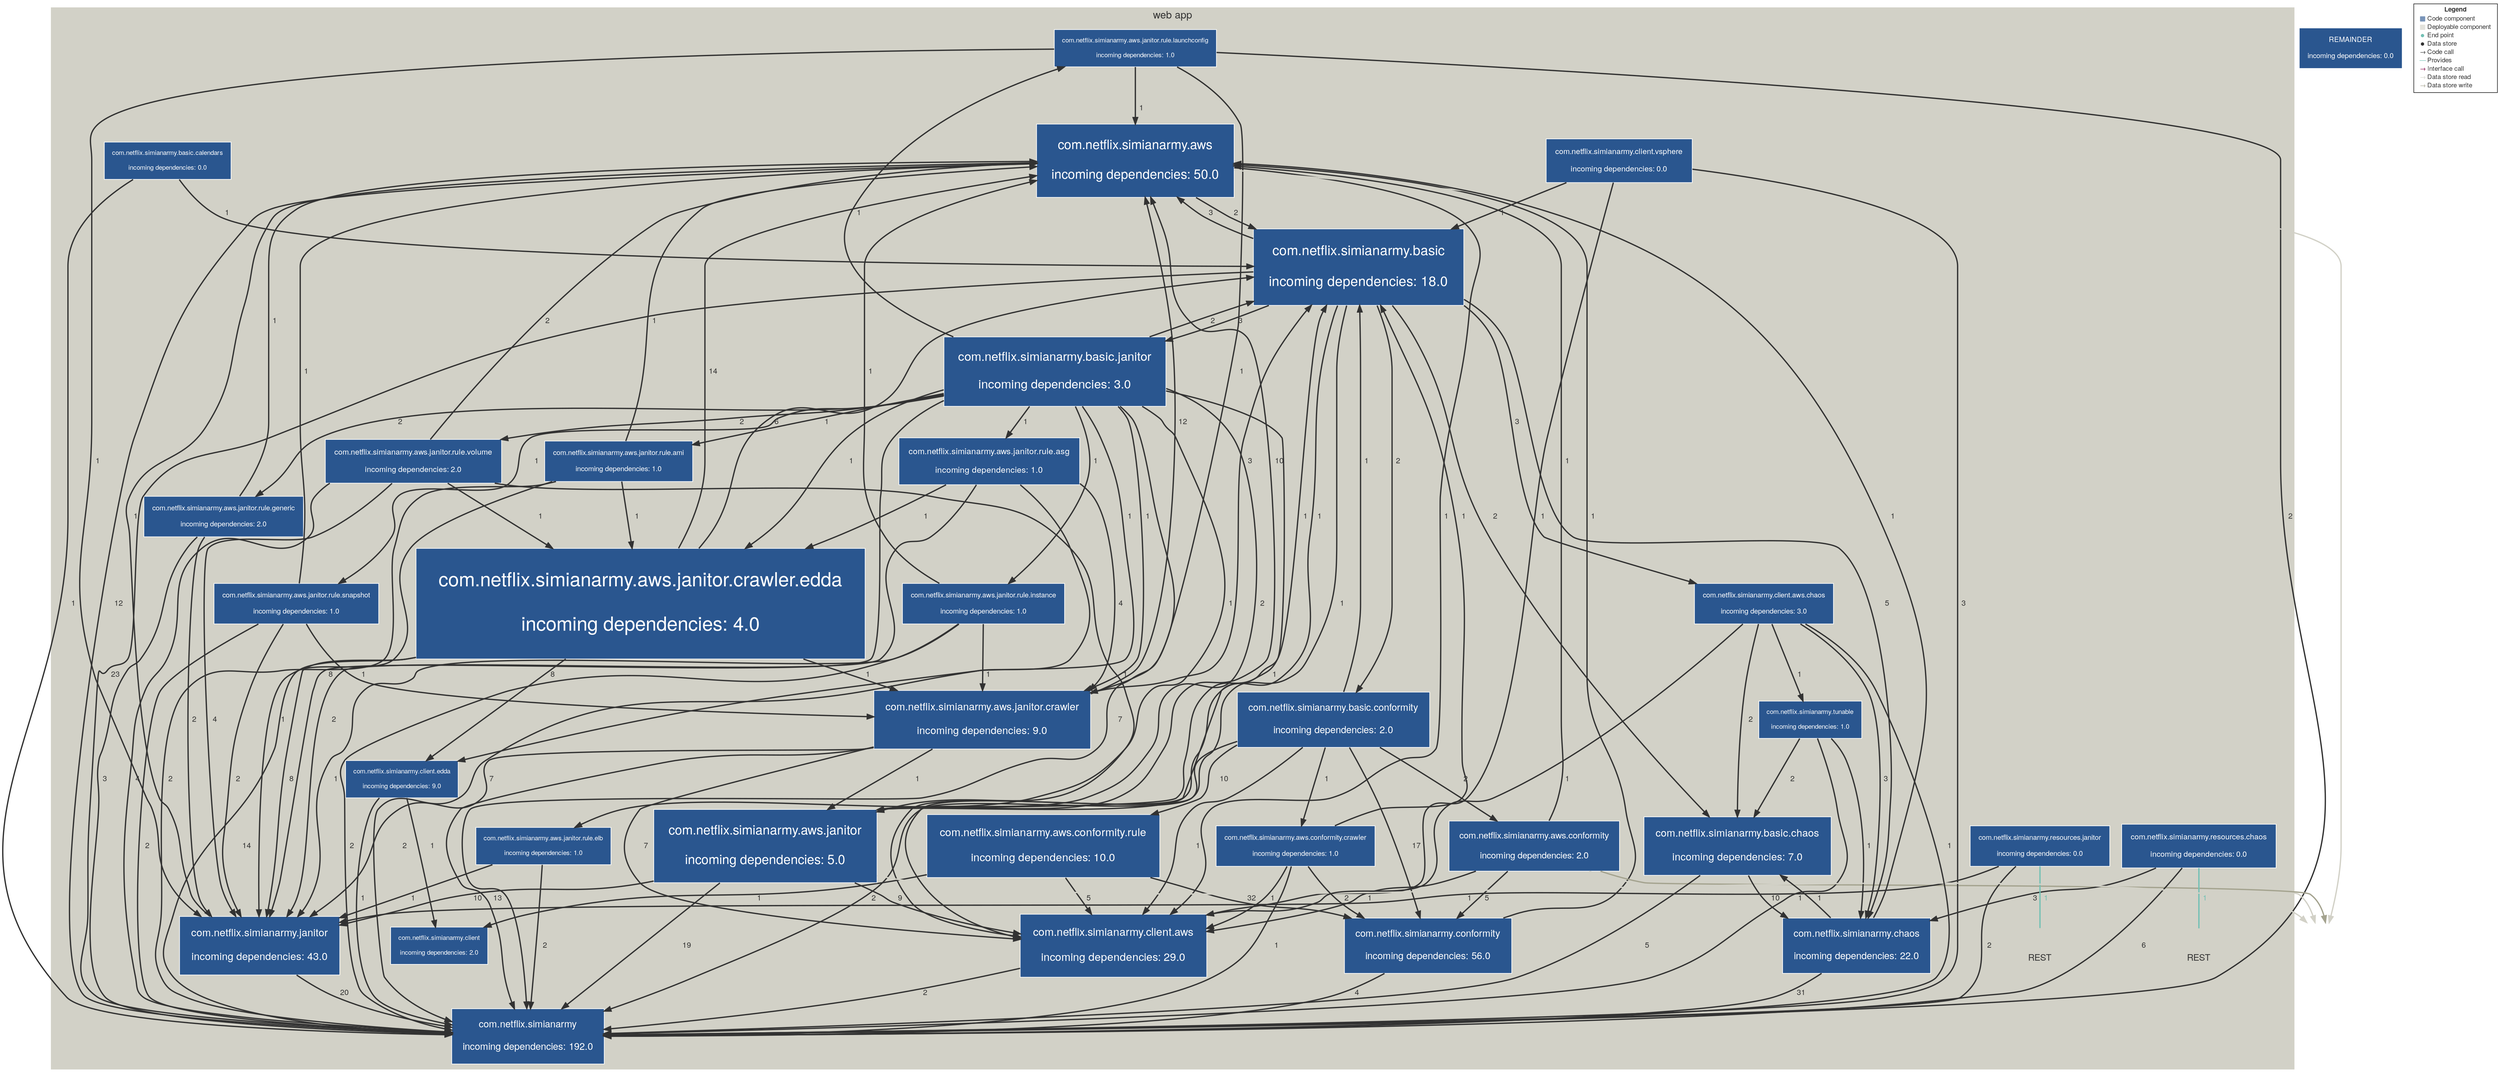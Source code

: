 digraph "Graph" {
compound=true
rankdir=TD
subgraph "cluster-:rootProject" {
style="filled"
color="#D2D1C7"
fontname="Helvetica Neue"
fontsize="16"
fontcolor="#323232"
label="web app"
"com.netflix.simianarmy.aws.janitor.rule.launchconfig@:rootProject" [ shape="box" style="filled" fillcolor="#2A568F" penwidth="1" color="#FFFFFF" fontname="Helvetica Neue" fontcolor="#FFFFFF" fontsize="10" margin="0.16" label="com.netflix.simianarmy.aws.janitor.rule.launchconfig

incoming dependencies: 1.0" ]
"com.netflix.simianarmy.aws.janitor.rule.instance@:rootProject" [ shape="box" style="filled" fillcolor="#2A568F" penwidth="1" color="#FFFFFF" fontname="Helvetica Neue" fontcolor="#FFFFFF" fontsize="11" margin="0.176" label="com.netflix.simianarmy.aws.janitor.rule.instance

incoming dependencies: 1.0" ]
"com.netflix.simianarmy.conformity@:rootProject" [ shape="box" style="filled" fillcolor="#2A568F" penwidth="1" color="#FFFFFF" fontname="Helvetica Neue" fontcolor="#FFFFFF" fontsize="15" margin="0.24" label="com.netflix.simianarmy.conformity

incoming dependencies: 56.0" ]
"com.netflix.simianarmy.aws@:rootProject" [ shape="box" style="filled" fillcolor="#2A568F" penwidth="1" color="#FFFFFF" fontname="Helvetica Neue" fontcolor="#FFFFFF" fontsize="20" margin="0.32" label="com.netflix.simianarmy.aws

incoming dependencies: 50.0" ]
"com.netflix.simianarmy.aws.janitor.rule.generic@:rootProject" [ shape="box" style="filled" fillcolor="#2A568F" penwidth="1" color="#FFFFFF" fontname="Helvetica Neue" fontcolor="#FFFFFF" fontsize="11" margin="0.176" label="com.netflix.simianarmy.aws.janitor.rule.generic

incoming dependencies: 2.0" ]
"com.netflix.simianarmy.aws.janitor.rule.elb@:rootProject" [ shape="box" style="filled" fillcolor="#2A568F" penwidth="1" color="#FFFFFF" fontname="Helvetica Neue" fontcolor="#FFFFFF" fontsize="10" margin="0.16" label="com.netflix.simianarmy.aws.janitor.rule.elb

incoming dependencies: 1.0" ]
"com.netflix.simianarmy.basic.conformity@:rootProject" [ shape="box" style="filled" fillcolor="#2A568F" penwidth="1" color="#FFFFFF" fontname="Helvetica Neue" fontcolor="#FFFFFF" fontsize="15" margin="0.24" label="com.netflix.simianarmy.basic.conformity

incoming dependencies: 2.0" ]
"com.netflix.simianarmy.aws.conformity.rule@:rootProject" [ shape="box" style="filled" fillcolor="#2A568F" penwidth="1" color="#FFFFFF" fontname="Helvetica Neue" fontcolor="#FFFFFF" fontsize="17" margin="0.272" label="com.netflix.simianarmy.aws.conformity.rule

incoming dependencies: 10.0" ]
"com.netflix.simianarmy.aws.conformity@:rootProject" [ shape="box" style="filled" fillcolor="#2A568F" penwidth="1" color="#FFFFFF" fontname="Helvetica Neue" fontcolor="#FFFFFF" fontsize="14" margin="0.224" label="com.netflix.simianarmy.aws.conformity

incoming dependencies: 2.0" ]
"com.netflix.simianarmy.resources.chaos@:rootProject" [ shape="box" style="filled" fillcolor="#2A568F" penwidth="1" color="#FFFFFF" fontname="Helvetica Neue" fontcolor="#FFFFFF" fontsize="12" margin="0.192" label="com.netflix.simianarmy.resources.chaos

incoming dependencies: 0.0" ]
"INTERFACE-REST@com.netflix.simianarmy.resources.chaos@:rootProject" [ shape="box" penwidth="0" fontname="Helvetica Neue" fontcolor="#323232" fontsize="14" image="icon-endpoint.png" width="0.500" height="0.750" fixedsize="true" labelloc="b" label="REST" ]
"com.netflix.simianarmy.client.aws@:rootProject" [ shape="box" style="filled" fillcolor="#2A568F" penwidth="1" color="#FFFFFF" fontname="Helvetica Neue" fontcolor="#FFFFFF" fontsize="17" margin="0.272" label="com.netflix.simianarmy.client.aws

incoming dependencies: 29.0" ]
"com.netflix.simianarmy.aws.janitor.rule.ami@:rootProject" [ shape="box" style="filled" fillcolor="#2A568F" penwidth="1" color="#FFFFFF" fontname="Helvetica Neue" fontcolor="#FFFFFF" fontsize="11" margin="0.176" label="com.netflix.simianarmy.aws.janitor.rule.ami

incoming dependencies: 1.0" ]
"com.netflix.simianarmy.client@:rootProject" [ shape="box" style="filled" fillcolor="#2A568F" penwidth="1" color="#FFFFFF" fontname="Helvetica Neue" fontcolor="#FFFFFF" fontsize="10" margin="0.16" label="com.netflix.simianarmy.client

incoming dependencies: 2.0" ]
"com.netflix.simianarmy.aws.janitor.crawler@:rootProject" [ shape="box" style="filled" fillcolor="#2A568F" penwidth="1" color="#FFFFFF" fontname="Helvetica Neue" fontcolor="#FFFFFF" fontsize="16" margin="0.256" label="com.netflix.simianarmy.aws.janitor.crawler

incoming dependencies: 9.0" ]
"com.netflix.simianarmy.tunable@:rootProject" [ shape="box" style="filled" fillcolor="#2A568F" penwidth="1" color="#FFFFFF" fontname="Helvetica Neue" fontcolor="#FFFFFF" fontsize="10" margin="0.16" label="com.netflix.simianarmy.tunable

incoming dependencies: 1.0" ]
"com.netflix.simianarmy.basic.janitor@:rootProject" [ shape="box" style="filled" fillcolor="#2A568F" penwidth="1" color="#FFFFFF" fontname="Helvetica Neue" fontcolor="#FFFFFF" fontsize="19" margin="0.304" label="com.netflix.simianarmy.basic.janitor

incoming dependencies: 3.0" ]
"com.netflix.simianarmy.aws.janitor.crawler.edda@:rootProject" [ shape="box" style="filled" fillcolor="#2A568F" penwidth="1" color="#FFFFFF" fontname="Helvetica Neue" fontcolor="#FFFFFF" fontsize="30" margin="0.48" label="com.netflix.simianarmy.aws.janitor.crawler.edda

incoming dependencies: 4.0" ]
"com.netflix.simianarmy.aws.janitor.rule.asg@:rootProject" [ shape="box" style="filled" fillcolor="#2A568F" penwidth="1" color="#FFFFFF" fontname="Helvetica Neue" fontcolor="#FFFFFF" fontsize="13" margin="0.20800000000000002" label="com.netflix.simianarmy.aws.janitor.rule.asg

incoming dependencies: 1.0" ]
"com.netflix.simianarmy.aws.janitor.rule.volume@:rootProject" [ shape="box" style="filled" fillcolor="#2A568F" penwidth="1" color="#FFFFFF" fontname="Helvetica Neue" fontcolor="#FFFFFF" fontsize="12" margin="0.192" label="com.netflix.simianarmy.aws.janitor.rule.volume

incoming dependencies: 2.0" ]
"com.netflix.simianarmy.resources.janitor@:rootProject" [ shape="box" style="filled" fillcolor="#2A568F" penwidth="1" color="#FFFFFF" fontname="Helvetica Neue" fontcolor="#FFFFFF" fontsize="11" margin="0.176" label="com.netflix.simianarmy.resources.janitor

incoming dependencies: 0.0" ]
"INTERFACE-REST@com.netflix.simianarmy.resources.janitor@:rootProject" [ shape="box" penwidth="0" fontname="Helvetica Neue" fontcolor="#323232" fontsize="14" image="icon-endpoint.png" width="0.500" height="0.750" fixedsize="true" labelloc="b" label="REST" ]
"com.netflix.simianarmy.client.vsphere@:rootProject" [ shape="box" style="filled" fillcolor="#2A568F" penwidth="1" color="#FFFFFF" fontname="Helvetica Neue" fontcolor="#FFFFFF" fontsize="12" margin="0.192" label="com.netflix.simianarmy.client.vsphere

incoming dependencies: 0.0" ]
"com.netflix.simianarmy@:rootProject" [ shape="box" style="filled" fillcolor="#2A568F" penwidth="1" color="#FFFFFF" fontname="Helvetica Neue" fontcolor="#FFFFFF" fontsize="15" margin="0.24" label="com.netflix.simianarmy

incoming dependencies: 192.0" ]
"com.netflix.simianarmy.client.edda@:rootProject" [ shape="box" style="filled" fillcolor="#2A568F" penwidth="1" color="#FFFFFF" fontname="Helvetica Neue" fontcolor="#FFFFFF" fontsize="10" margin="0.16" label="com.netflix.simianarmy.client.edda

incoming dependencies: 9.0" ]
"com.netflix.simianarmy.aws.janitor@:rootProject" [ shape="box" style="filled" fillcolor="#2A568F" penwidth="1" color="#FFFFFF" fontname="Helvetica Neue" fontcolor="#FFFFFF" fontsize="20" margin="0.32" label="com.netflix.simianarmy.aws.janitor

incoming dependencies: 5.0" ]
"com.netflix.simianarmy.basic.chaos@:rootProject" [ shape="box" style="filled" fillcolor="#2A568F" penwidth="1" color="#FFFFFF" fontname="Helvetica Neue" fontcolor="#FFFFFF" fontsize="16" margin="0.256" label="com.netflix.simianarmy.basic.chaos

incoming dependencies: 7.0" ]
"com.netflix.simianarmy.janitor@:rootProject" [ shape="box" style="filled" fillcolor="#2A568F" penwidth="1" color="#FFFFFF" fontname="Helvetica Neue" fontcolor="#FFFFFF" fontsize="16" margin="0.256" label="com.netflix.simianarmy.janitor

incoming dependencies: 43.0" ]
"com.netflix.simianarmy.aws.conformity.crawler@:rootProject" [ shape="box" style="filled" fillcolor="#2A568F" penwidth="1" color="#FFFFFF" fontname="Helvetica Neue" fontcolor="#FFFFFF" fontsize="11" margin="0.176" label="com.netflix.simianarmy.aws.conformity.crawler

incoming dependencies: 1.0" ]
"com.netflix.simianarmy.basic.calendars@:rootProject" [ shape="box" style="filled" fillcolor="#2A568F" penwidth="1" color="#FFFFFF" fontname="Helvetica Neue" fontcolor="#FFFFFF" fontsize="10" margin="0.16" label="com.netflix.simianarmy.basic.calendars

incoming dependencies: 0.0" ]
"com.netflix.simianarmy.chaos@:rootProject" [ shape="box" style="filled" fillcolor="#2A568F" penwidth="1" color="#FFFFFF" fontname="Helvetica Neue" fontcolor="#FFFFFF" fontsize="15" margin="0.24" label="com.netflix.simianarmy.chaos

incoming dependencies: 22.0" ]
"com.netflix.simianarmy.client.aws.chaos@:rootProject" [ shape="box" style="filled" fillcolor="#2A568F" penwidth="1" color="#FFFFFF" fontname="Helvetica Neue" fontcolor="#FFFFFF" fontsize="11" margin="0.176" label="com.netflix.simianarmy.client.aws.chaos

incoming dependencies: 3.0" ]
"com.netflix.simianarmy.basic@:rootProject" [ shape="box" style="filled" fillcolor="#2A568F" penwidth="1" color="#FFFFFF" fontname="Helvetica Neue" fontcolor="#FFFFFF" fontsize="21" margin="0.336" label="com.netflix.simianarmy.basic

incoming dependencies: 18.0" ]
"com.netflix.simianarmy.aws.janitor.rule.snapshot@:rootProject" [ shape="box" style="filled" fillcolor="#2A568F" penwidth="1" color="#FFFFFF" fontname="Helvetica Neue" fontcolor="#FFFFFF" fontsize="11" margin="0.176" label="com.netflix.simianarmy.aws.janitor.rule.snapshot

incoming dependencies: 1.0" ]
}
"REMAINDER@NOT_DEPLOYED" [ shape="box" style="filled" fillcolor="#2A568F" penwidth="1" color="#FFFFFF" fontname="Helvetica Neue" fontcolor="#FFFFFF" fontsize="11" margin="0.176" label="REMAINDER

incoming dependencies: 0.0" ]
"3a5ad307-3f18-40ae-a65e-367b41779754@NOT_DEPLOYED" [ shape="box" penwidth="0" fontname="Helvetica Neue" fontcolor="#323232" fontsize="16" image="icon-datastore.png" width="1.000" height="1.000" fixedsize="true" label="" ]
"com.netflix.simianarmy.aws.janitor.rule.launchconfig@:rootProject" -> "com.netflix.simianarmy.aws@:rootProject" [ penwidth="2" color="#323232" fontcolor="#323232" fontname="Helvetica Neue" fontsize="12" label="  1" ]
"com.netflix.simianarmy.aws.janitor.rule.launchconfig@:rootProject" -> "com.netflix.simianarmy.aws.janitor.crawler@:rootProject" [ penwidth="2" color="#323232" fontcolor="#323232" fontname="Helvetica Neue" fontsize="12" label="  1" ]
"com.netflix.simianarmy.aws.janitor.rule.launchconfig@:rootProject" -> "com.netflix.simianarmy@:rootProject" [ penwidth="2" color="#323232" fontcolor="#323232" fontname="Helvetica Neue" fontsize="12" label="  2" ]
"com.netflix.simianarmy.aws.janitor.rule.launchconfig@:rootProject" -> "com.netflix.simianarmy.janitor@:rootProject" [ penwidth="2" color="#323232" fontcolor="#323232" fontname="Helvetica Neue" fontsize="12" label="  1" ]
"com.netflix.simianarmy.aws.janitor.rule.instance@:rootProject" -> "com.netflix.simianarmy.aws@:rootProject" [ penwidth="2" color="#323232" fontcolor="#323232" fontname="Helvetica Neue" fontsize="12" label="  1" ]
"com.netflix.simianarmy.aws.janitor.rule.instance@:rootProject" -> "com.netflix.simianarmy.aws.janitor.crawler@:rootProject" [ penwidth="2" color="#323232" fontcolor="#323232" fontname="Helvetica Neue" fontsize="12" label="  1" ]
"com.netflix.simianarmy.aws.janitor.rule.instance@:rootProject" -> "com.netflix.simianarmy@:rootProject" [ penwidth="2" color="#323232" fontcolor="#323232" fontname="Helvetica Neue" fontsize="12" label="  2" ]
"com.netflix.simianarmy.aws.janitor.rule.instance@:rootProject" -> "com.netflix.simianarmy.janitor@:rootProject" [ penwidth="2" color="#323232" fontcolor="#323232" fontname="Helvetica Neue" fontsize="12" label="  1" ]
"com.netflix.simianarmy.conformity@:rootProject" -> "com.netflix.simianarmy.aws@:rootProject" [ penwidth="2" color="#323232" fontcolor="#323232" fontname="Helvetica Neue" fontsize="12" label="  1" ]
"com.netflix.simianarmy.conformity@:rootProject" -> "com.netflix.simianarmy@:rootProject" [ penwidth="2" color="#323232" fontcolor="#323232" fontname="Helvetica Neue" fontsize="12" label="  4" ]
"com.netflix.simianarmy.aws@:rootProject" -> "com.netflix.simianarmy.client.aws@:rootProject" [ penwidth="2" color="#323232" fontcolor="#323232" fontname="Helvetica Neue" fontsize="12" label="  1" ]
"com.netflix.simianarmy.aws@:rootProject" -> "com.netflix.simianarmy@:rootProject" [ penwidth="2" color="#323232" fontcolor="#323232" fontname="Helvetica Neue" fontsize="12" label="  12" ]
"com.netflix.simianarmy.aws@:rootProject" -> "com.netflix.simianarmy.basic@:rootProject" [ penwidth="2" color="#323232" fontcolor="#323232" fontname="Helvetica Neue" fontsize="12" label="  2" ]
"com.netflix.simianarmy.aws@:rootProject" -> "3a5ad307-3f18-40ae-a65e-367b41779754@NOT_DEPLOYED" [ penwidth="2" color="#D2D1C7" fontcolor="#D2D1C7" fontname="Helvetica Neue" fontsize="12" label="" ]
"com.netflix.simianarmy.aws.janitor.rule.generic@:rootProject" -> "com.netflix.simianarmy.aws@:rootProject" [ penwidth="2" color="#323232" fontcolor="#323232" fontname="Helvetica Neue" fontsize="12" label="  1" ]
"com.netflix.simianarmy.aws.janitor.rule.generic@:rootProject" -> "com.netflix.simianarmy@:rootProject" [ penwidth="2" color="#323232" fontcolor="#323232" fontname="Helvetica Neue" fontsize="12" label="  3" ]
"com.netflix.simianarmy.aws.janitor.rule.generic@:rootProject" -> "com.netflix.simianarmy.janitor@:rootProject" [ penwidth="2" color="#323232" fontcolor="#323232" fontname="Helvetica Neue" fontsize="12" label="  2" ]
"com.netflix.simianarmy.aws.janitor.rule.elb@:rootProject" -> "com.netflix.simianarmy@:rootProject" [ penwidth="2" color="#323232" fontcolor="#323232" fontname="Helvetica Neue" fontsize="12" label="  2" ]
"com.netflix.simianarmy.aws.janitor.rule.elb@:rootProject" -> "com.netflix.simianarmy.janitor@:rootProject" [ penwidth="2" color="#323232" fontcolor="#323232" fontname="Helvetica Neue" fontsize="12" label="  1" ]
"com.netflix.simianarmy.basic.conformity@:rootProject" -> "com.netflix.simianarmy.conformity@:rootProject" [ penwidth="2" color="#323232" fontcolor="#323232" fontname="Helvetica Neue" fontsize="12" label="  17" ]
"com.netflix.simianarmy.basic.conformity@:rootProject" -> "com.netflix.simianarmy.aws.conformity.rule@:rootProject" [ penwidth="2" color="#323232" fontcolor="#323232" fontname="Helvetica Neue" fontsize="12" label="  10" ]
"com.netflix.simianarmy.basic.conformity@:rootProject" -> "com.netflix.simianarmy.aws.conformity@:rootProject" [ penwidth="2" color="#323232" fontcolor="#323232" fontname="Helvetica Neue" fontsize="12" label="  2" ]
"com.netflix.simianarmy.basic.conformity@:rootProject" -> "com.netflix.simianarmy.client.aws@:rootProject" [ penwidth="2" color="#323232" fontcolor="#323232" fontname="Helvetica Neue" fontsize="12" label="  1" ]
"com.netflix.simianarmy.basic.conformity@:rootProject" -> "com.netflix.simianarmy@:rootProject" [ penwidth="2" color="#323232" fontcolor="#323232" fontname="Helvetica Neue" fontsize="12" label="  2" ]
"com.netflix.simianarmy.basic.conformity@:rootProject" -> "com.netflix.simianarmy.aws.conformity.crawler@:rootProject" [ penwidth="2" color="#323232" fontcolor="#323232" fontname="Helvetica Neue" fontsize="12" label="  1" ]
"com.netflix.simianarmy.basic.conformity@:rootProject" -> "com.netflix.simianarmy.basic@:rootProject" [ penwidth="2" color="#323232" fontcolor="#323232" fontname="Helvetica Neue" fontsize="12" label="  1" ]
"com.netflix.simianarmy.aws.conformity.rule@:rootProject" -> "com.netflix.simianarmy.conformity@:rootProject" [ penwidth="2" color="#323232" fontcolor="#323232" fontname="Helvetica Neue" fontsize="12" label="  32" ]
"com.netflix.simianarmy.aws.conformity.rule@:rootProject" -> "com.netflix.simianarmy.client.aws@:rootProject" [ penwidth="2" color="#323232" fontcolor="#323232" fontname="Helvetica Neue" fontsize="12" label="  5" ]
"com.netflix.simianarmy.aws.conformity.rule@:rootProject" -> "com.netflix.simianarmy.client@:rootProject" [ penwidth="2" color="#323232" fontcolor="#323232" fontname="Helvetica Neue" fontsize="12" label="  1" ]
"com.netflix.simianarmy.aws.conformity@:rootProject" -> "com.netflix.simianarmy.conformity@:rootProject" [ penwidth="2" color="#323232" fontcolor="#323232" fontname="Helvetica Neue" fontsize="12" label="  5" ]
"com.netflix.simianarmy.aws.conformity@:rootProject" -> "com.netflix.simianarmy.aws@:rootProject" [ penwidth="2" color="#323232" fontcolor="#323232" fontname="Helvetica Neue" fontsize="12" label="  1" ]
"com.netflix.simianarmy.aws.conformity@:rootProject" -> "com.netflix.simianarmy.client.aws@:rootProject" [ penwidth="2" color="#323232" fontcolor="#323232" fontname="Helvetica Neue" fontsize="12" label="  1" ]
"com.netflix.simianarmy.aws.conformity@:rootProject" -> "3a5ad307-3f18-40ae-a65e-367b41779754@NOT_DEPLOYED" [ penwidth="2" color="#D2D1C7" fontcolor="#D2D1C7" fontname="Helvetica Neue" fontsize="12" label="" ]
"com.netflix.simianarmy.aws.conformity@:rootProject" -> "3a5ad307-3f18-40ae-a65e-367b41779754@NOT_DEPLOYED" [ penwidth="2" color="#A4A38F" fontcolor="#A4A38F" fontname="Helvetica Neue" fontsize="12" label="" ]
"com.netflix.simianarmy.resources.chaos@:rootProject" -> "com.netflix.simianarmy@:rootProject" [ penwidth="2" color="#323232" fontcolor="#323232" fontname="Helvetica Neue" fontsize="12" label="  6" ]
"com.netflix.simianarmy.resources.chaos@:rootProject" -> "com.netflix.simianarmy.chaos@:rootProject" [ penwidth="2" color="#323232" fontcolor="#323232" fontname="Helvetica Neue" fontsize="12" label="  3" ]
"com.netflix.simianarmy.resources.chaos@:rootProject" -> "INTERFACE-REST@com.netflix.simianarmy.resources.chaos@:rootProject" [ penwidth="2" color="#72C0B4" fontcolor="#72C0B4" fontname="Helvetica Neue" fontsize="12" arrowhead="none" label="  1" ]
"com.netflix.simianarmy.client.aws@:rootProject" -> "com.netflix.simianarmy@:rootProject" [ penwidth="2" color="#323232" fontcolor="#323232" fontname="Helvetica Neue" fontsize="12" label="  2" ]
"com.netflix.simianarmy.aws.janitor.rule.ami@:rootProject" -> "com.netflix.simianarmy.aws@:rootProject" [ penwidth="2" color="#323232" fontcolor="#323232" fontname="Helvetica Neue" fontsize="12" label="  1" ]
"com.netflix.simianarmy.aws.janitor.rule.ami@:rootProject" -> "com.netflix.simianarmy.aws.janitor.crawler.edda@:rootProject" [ penwidth="2" color="#323232" fontcolor="#323232" fontname="Helvetica Neue" fontsize="12" label="  1" ]
"com.netflix.simianarmy.aws.janitor.rule.ami@:rootProject" -> "com.netflix.simianarmy@:rootProject" [ penwidth="2" color="#323232" fontcolor="#323232" fontname="Helvetica Neue" fontsize="12" label="  2" ]
"com.netflix.simianarmy.aws.janitor.rule.ami@:rootProject" -> "com.netflix.simianarmy.janitor@:rootProject" [ penwidth="2" color="#323232" fontcolor="#323232" fontname="Helvetica Neue" fontsize="12" label="  1" ]
"com.netflix.simianarmy.aws.janitor.crawler@:rootProject" -> "com.netflix.simianarmy.aws@:rootProject" [ penwidth="2" color="#323232" fontcolor="#323232" fontname="Helvetica Neue" fontsize="12" label="  12" ]
"com.netflix.simianarmy.aws.janitor.crawler@:rootProject" -> "com.netflix.simianarmy.client.aws@:rootProject" [ penwidth="2" color="#323232" fontcolor="#323232" fontname="Helvetica Neue" fontsize="12" label="  7" ]
"com.netflix.simianarmy.aws.janitor.crawler@:rootProject" -> "com.netflix.simianarmy@:rootProject" [ penwidth="2" color="#323232" fontcolor="#323232" fontname="Helvetica Neue" fontsize="12" label="  13" ]
"com.netflix.simianarmy.aws.janitor.crawler@:rootProject" -> "com.netflix.simianarmy.aws.janitor@:rootProject" [ penwidth="2" color="#323232" fontcolor="#323232" fontname="Helvetica Neue" fontsize="12" label="  1" ]
"com.netflix.simianarmy.aws.janitor.crawler@:rootProject" -> "com.netflix.simianarmy.janitor@:rootProject" [ penwidth="2" color="#323232" fontcolor="#323232" fontname="Helvetica Neue" fontsize="12" label="  2" ]
"com.netflix.simianarmy.aws.janitor.crawler@:rootProject" -> "com.netflix.simianarmy.basic@:rootProject" [ penwidth="2" color="#323232" fontcolor="#323232" fontname="Helvetica Neue" fontsize="12" label="  3" ]
"com.netflix.simianarmy.tunable@:rootProject" -> "com.netflix.simianarmy@:rootProject" [ penwidth="2" color="#323232" fontcolor="#323232" fontname="Helvetica Neue" fontsize="12" label="  1" ]
"com.netflix.simianarmy.tunable@:rootProject" -> "com.netflix.simianarmy.basic.chaos@:rootProject" [ penwidth="2" color="#323232" fontcolor="#323232" fontname="Helvetica Neue" fontsize="12" label="  2" ]
"com.netflix.simianarmy.tunable@:rootProject" -> "com.netflix.simianarmy.chaos@:rootProject" [ penwidth="2" color="#323232" fontcolor="#323232" fontname="Helvetica Neue" fontsize="12" label="  1" ]
"com.netflix.simianarmy.basic.janitor@:rootProject" -> "com.netflix.simianarmy.aws.janitor.rule.launchconfig@:rootProject" [ penwidth="2" color="#323232" fontcolor="#323232" fontname="Helvetica Neue" fontsize="12" label="  1" ]
"com.netflix.simianarmy.basic.janitor@:rootProject" -> "com.netflix.simianarmy.aws.janitor.rule.instance@:rootProject" [ penwidth="2" color="#323232" fontcolor="#323232" fontname="Helvetica Neue" fontsize="12" label="  1" ]
"com.netflix.simianarmy.basic.janitor@:rootProject" -> "com.netflix.simianarmy.aws.janitor.rule.generic@:rootProject" [ penwidth="2" color="#323232" fontcolor="#323232" fontname="Helvetica Neue" fontsize="12" label="  2" ]
"com.netflix.simianarmy.basic.janitor@:rootProject" -> "com.netflix.simianarmy.aws.janitor.rule.elb@:rootProject" [ penwidth="2" color="#323232" fontcolor="#323232" fontname="Helvetica Neue" fontsize="12" label="  1" ]
"com.netflix.simianarmy.basic.janitor@:rootProject" -> "com.netflix.simianarmy.client.aws@:rootProject" [ penwidth="2" color="#323232" fontcolor="#323232" fontname="Helvetica Neue" fontsize="12" label="  1" ]
"com.netflix.simianarmy.basic.janitor@:rootProject" -> "com.netflix.simianarmy.aws.janitor.rule.ami@:rootProject" [ penwidth="2" color="#323232" fontcolor="#323232" fontname="Helvetica Neue" fontsize="12" label="  1" ]
"com.netflix.simianarmy.basic.janitor@:rootProject" -> "com.netflix.simianarmy.aws.janitor.crawler@:rootProject" [ penwidth="2" color="#323232" fontcolor="#323232" fontname="Helvetica Neue" fontsize="12" label="  1" ]
"com.netflix.simianarmy.basic.janitor@:rootProject" -> "com.netflix.simianarmy.aws.janitor.crawler.edda@:rootProject" [ penwidth="2" color="#323232" fontcolor="#323232" fontname="Helvetica Neue" fontsize="12" label="  1" ]
"com.netflix.simianarmy.basic.janitor@:rootProject" -> "com.netflix.simianarmy.aws.janitor.rule.asg@:rootProject" [ penwidth="2" color="#323232" fontcolor="#323232" fontname="Helvetica Neue" fontsize="12" label="  1" ]
"com.netflix.simianarmy.basic.janitor@:rootProject" -> "com.netflix.simianarmy.aws.janitor.rule.volume@:rootProject" [ penwidth="2" color="#323232" fontcolor="#323232" fontname="Helvetica Neue" fontsize="12" label="  2" ]
"com.netflix.simianarmy.basic.janitor@:rootProject" -> "com.netflix.simianarmy@:rootProject" [ penwidth="2" color="#323232" fontcolor="#323232" fontname="Helvetica Neue" fontsize="12" label="  7" ]
"com.netflix.simianarmy.basic.janitor@:rootProject" -> "com.netflix.simianarmy.client.edda@:rootProject" [ penwidth="2" color="#323232" fontcolor="#323232" fontname="Helvetica Neue" fontsize="12" label="  1" ]
"com.netflix.simianarmy.basic.janitor@:rootProject" -> "com.netflix.simianarmy.aws.janitor@:rootProject" [ penwidth="2" color="#323232" fontcolor="#323232" fontname="Helvetica Neue" fontsize="12" label="  2" ]
"com.netflix.simianarmy.basic.janitor@:rootProject" -> "com.netflix.simianarmy.janitor@:rootProject" [ penwidth="2" color="#323232" fontcolor="#323232" fontname="Helvetica Neue" fontsize="12" label="  8" ]
"com.netflix.simianarmy.basic.janitor@:rootProject" -> "com.netflix.simianarmy.basic@:rootProject" [ penwidth="2" color="#323232" fontcolor="#323232" fontname="Helvetica Neue" fontsize="12" label="  2" ]
"com.netflix.simianarmy.basic.janitor@:rootProject" -> "com.netflix.simianarmy.aws.janitor.rule.snapshot@:rootProject" [ penwidth="2" color="#323232" fontcolor="#323232" fontname="Helvetica Neue" fontsize="12" label="  1" ]
"com.netflix.simianarmy.aws.janitor.crawler.edda@:rootProject" -> "com.netflix.simianarmy.aws@:rootProject" [ penwidth="2" color="#323232" fontcolor="#323232" fontname="Helvetica Neue" fontsize="12" label="  14" ]
"com.netflix.simianarmy.aws.janitor.crawler.edda@:rootProject" -> "com.netflix.simianarmy.aws.janitor.crawler@:rootProject" [ penwidth="2" color="#323232" fontcolor="#323232" fontname="Helvetica Neue" fontsize="12" label="  1" ]
"com.netflix.simianarmy.aws.janitor.crawler.edda@:rootProject" -> "com.netflix.simianarmy@:rootProject" [ penwidth="2" color="#323232" fontcolor="#323232" fontname="Helvetica Neue" fontsize="12" label="  14" ]
"com.netflix.simianarmy.aws.janitor.crawler.edda@:rootProject" -> "com.netflix.simianarmy.client.edda@:rootProject" [ penwidth="2" color="#323232" fontcolor="#323232" fontname="Helvetica Neue" fontsize="12" label="  8" ]
"com.netflix.simianarmy.aws.janitor.crawler.edda@:rootProject" -> "com.netflix.simianarmy.janitor@:rootProject" [ penwidth="2" color="#323232" fontcolor="#323232" fontname="Helvetica Neue" fontsize="12" label="  8" ]
"com.netflix.simianarmy.aws.janitor.crawler.edda@:rootProject" -> "com.netflix.simianarmy.basic@:rootProject" [ penwidth="2" color="#323232" fontcolor="#323232" fontname="Helvetica Neue" fontsize="12" label="  6" ]
"com.netflix.simianarmy.aws.janitor.rule.asg@:rootProject" -> "com.netflix.simianarmy.aws.janitor.crawler@:rootProject" [ penwidth="2" color="#323232" fontcolor="#323232" fontname="Helvetica Neue" fontsize="12" label="  4" ]
"com.netflix.simianarmy.aws.janitor.rule.asg@:rootProject" -> "com.netflix.simianarmy.aws.janitor.crawler.edda@:rootProject" [ penwidth="2" color="#323232" fontcolor="#323232" fontname="Helvetica Neue" fontsize="12" label="  1" ]
"com.netflix.simianarmy.aws.janitor.rule.asg@:rootProject" -> "com.netflix.simianarmy@:rootProject" [ penwidth="2" color="#323232" fontcolor="#323232" fontname="Helvetica Neue" fontsize="12" label="  7" ]
"com.netflix.simianarmy.aws.janitor.rule.asg@:rootProject" -> "com.netflix.simianarmy.janitor@:rootProject" [ penwidth="2" color="#323232" fontcolor="#323232" fontname="Helvetica Neue" fontsize="12" label="  2" ]
"com.netflix.simianarmy.aws.janitor.rule.volume@:rootProject" -> "com.netflix.simianarmy.aws@:rootProject" [ penwidth="2" color="#323232" fontcolor="#323232" fontname="Helvetica Neue" fontsize="12" label="  2" ]
"com.netflix.simianarmy.aws.janitor.rule.volume@:rootProject" -> "com.netflix.simianarmy.aws.janitor.crawler.edda@:rootProject" [ penwidth="2" color="#323232" fontcolor="#323232" fontname="Helvetica Neue" fontsize="12" label="  1" ]
"com.netflix.simianarmy.aws.janitor.rule.volume@:rootProject" -> "com.netflix.simianarmy@:rootProject" [ penwidth="2" color="#323232" fontcolor="#323232" fontname="Helvetica Neue" fontsize="12" label="  4" ]
"com.netflix.simianarmy.aws.janitor.rule.volume@:rootProject" -> "com.netflix.simianarmy.aws.janitor@:rootProject" [ penwidth="2" color="#323232" fontcolor="#323232" fontname="Helvetica Neue" fontsize="12" label="  1" ]
"com.netflix.simianarmy.aws.janitor.rule.volume@:rootProject" -> "com.netflix.simianarmy.janitor@:rootProject" [ penwidth="2" color="#323232" fontcolor="#323232" fontname="Helvetica Neue" fontsize="12" label="  4" ]
"com.netflix.simianarmy.resources.janitor@:rootProject" -> "com.netflix.simianarmy@:rootProject" [ penwidth="2" color="#323232" fontcolor="#323232" fontname="Helvetica Neue" fontsize="12" label="  2" ]
"com.netflix.simianarmy.resources.janitor@:rootProject" -> "com.netflix.simianarmy.janitor@:rootProject" [ penwidth="2" color="#323232" fontcolor="#323232" fontname="Helvetica Neue" fontsize="12" label="  1" ]
"com.netflix.simianarmy.resources.janitor@:rootProject" -> "INTERFACE-REST@com.netflix.simianarmy.resources.janitor@:rootProject" [ penwidth="2" color="#72C0B4" fontcolor="#72C0B4" fontname="Helvetica Neue" fontsize="12" arrowhead="none" label="  1" ]
"com.netflix.simianarmy.client.vsphere@:rootProject" -> "com.netflix.simianarmy.client.aws@:rootProject" [ penwidth="2" color="#323232" fontcolor="#323232" fontname="Helvetica Neue" fontsize="12" label="  1" ]
"com.netflix.simianarmy.client.vsphere@:rootProject" -> "com.netflix.simianarmy@:rootProject" [ penwidth="2" color="#323232" fontcolor="#323232" fontname="Helvetica Neue" fontsize="12" label="  3" ]
"com.netflix.simianarmy.client.vsphere@:rootProject" -> "com.netflix.simianarmy.basic@:rootProject" [ penwidth="2" color="#323232" fontcolor="#323232" fontname="Helvetica Neue" fontsize="12" label="  1" ]
"com.netflix.simianarmy.client.edda@:rootProject" -> "com.netflix.simianarmy.client@:rootProject" [ penwidth="2" color="#323232" fontcolor="#323232" fontname="Helvetica Neue" fontsize="12" label="  1" ]
"com.netflix.simianarmy.client.edda@:rootProject" -> "com.netflix.simianarmy@:rootProject" [ penwidth="2" color="#323232" fontcolor="#323232" fontname="Helvetica Neue" fontsize="12" label="  1" ]
"com.netflix.simianarmy.aws.janitor@:rootProject" -> "com.netflix.simianarmy.aws@:rootProject" [ penwidth="2" color="#323232" fontcolor="#323232" fontname="Helvetica Neue" fontsize="12" label="  10" ]
"com.netflix.simianarmy.aws.janitor@:rootProject" -> "com.netflix.simianarmy.client.aws@:rootProject" [ penwidth="2" color="#323232" fontcolor="#323232" fontname="Helvetica Neue" fontsize="12" label="  9" ]
"com.netflix.simianarmy.aws.janitor@:rootProject" -> "com.netflix.simianarmy@:rootProject" [ penwidth="2" color="#323232" fontcolor="#323232" fontname="Helvetica Neue" fontsize="12" label="  19" ]
"com.netflix.simianarmy.aws.janitor@:rootProject" -> "com.netflix.simianarmy.janitor@:rootProject" [ penwidth="2" color="#323232" fontcolor="#323232" fontname="Helvetica Neue" fontsize="12" label="  10" ]
"com.netflix.simianarmy.aws.janitor@:rootProject" -> "com.netflix.simianarmy.basic@:rootProject" [ penwidth="2" color="#323232" fontcolor="#323232" fontname="Helvetica Neue" fontsize="12" label="  1" ]
"com.netflix.simianarmy.aws.janitor@:rootProject" -> "3a5ad307-3f18-40ae-a65e-367b41779754@NOT_DEPLOYED" [ penwidth="2" color="#D2D1C7" fontcolor="#D2D1C7" fontname="Helvetica Neue" fontsize="12" label="" ]
"com.netflix.simianarmy.basic.chaos@:rootProject" -> "com.netflix.simianarmy@:rootProject" [ penwidth="2" color="#323232" fontcolor="#323232" fontname="Helvetica Neue" fontsize="12" label="  5" ]
"com.netflix.simianarmy.basic.chaos@:rootProject" -> "com.netflix.simianarmy.chaos@:rootProject" [ penwidth="2" color="#323232" fontcolor="#323232" fontname="Helvetica Neue" fontsize="12" label="  10" ]
"com.netflix.simianarmy.janitor@:rootProject" -> "com.netflix.simianarmy.aws@:rootProject" [ penwidth="2" color="#323232" fontcolor="#323232" fontname="Helvetica Neue" fontsize="12" label="  1" ]
"com.netflix.simianarmy.janitor@:rootProject" -> "com.netflix.simianarmy@:rootProject" [ penwidth="2" color="#323232" fontcolor="#323232" fontname="Helvetica Neue" fontsize="12" label="  20" ]
"com.netflix.simianarmy.aws.conformity.crawler@:rootProject" -> "com.netflix.simianarmy.conformity@:rootProject" [ penwidth="2" color="#323232" fontcolor="#323232" fontname="Helvetica Neue" fontsize="12" label="  2" ]
"com.netflix.simianarmy.aws.conformity.crawler@:rootProject" -> "com.netflix.simianarmy.client.aws@:rootProject" [ penwidth="2" color="#323232" fontcolor="#323232" fontname="Helvetica Neue" fontsize="12" label="  1" ]
"com.netflix.simianarmy.aws.conformity.crawler@:rootProject" -> "com.netflix.simianarmy@:rootProject" [ penwidth="2" color="#323232" fontcolor="#323232" fontname="Helvetica Neue" fontsize="12" label="  1" ]
"com.netflix.simianarmy.aws.conformity.crawler@:rootProject" -> "com.netflix.simianarmy.basic@:rootProject" [ penwidth="2" color="#323232" fontcolor="#323232" fontname="Helvetica Neue" fontsize="12" label="  1" ]
"com.netflix.simianarmy.basic.calendars@:rootProject" -> "com.netflix.simianarmy@:rootProject" [ penwidth="2" color="#323232" fontcolor="#323232" fontname="Helvetica Neue" fontsize="12" label="  1" ]
"com.netflix.simianarmy.basic.calendars@:rootProject" -> "com.netflix.simianarmy.basic@:rootProject" [ penwidth="2" color="#323232" fontcolor="#323232" fontname="Helvetica Neue" fontsize="12" label="  1" ]
"com.netflix.simianarmy.chaos@:rootProject" -> "com.netflix.simianarmy.aws@:rootProject" [ penwidth="2" color="#323232" fontcolor="#323232" fontname="Helvetica Neue" fontsize="12" label="  1" ]
"com.netflix.simianarmy.chaos@:rootProject" -> "com.netflix.simianarmy@:rootProject" [ penwidth="2" color="#323232" fontcolor="#323232" fontname="Helvetica Neue" fontsize="12" label="  31" ]
"com.netflix.simianarmy.chaos@:rootProject" -> "com.netflix.simianarmy.basic.chaos@:rootProject" [ penwidth="2" color="#323232" fontcolor="#323232" fontname="Helvetica Neue" fontsize="12" label="  1" ]
"com.netflix.simianarmy.client.aws.chaos@:rootProject" -> "com.netflix.simianarmy.client.aws@:rootProject" [ penwidth="2" color="#323232" fontcolor="#323232" fontname="Helvetica Neue" fontsize="12" label="  1" ]
"com.netflix.simianarmy.client.aws.chaos@:rootProject" -> "com.netflix.simianarmy.tunable@:rootProject" [ penwidth="2" color="#323232" fontcolor="#323232" fontname="Helvetica Neue" fontsize="12" label="  1" ]
"com.netflix.simianarmy.client.aws.chaos@:rootProject" -> "com.netflix.simianarmy@:rootProject" [ penwidth="2" color="#323232" fontcolor="#323232" fontname="Helvetica Neue" fontsize="12" label="  1" ]
"com.netflix.simianarmy.client.aws.chaos@:rootProject" -> "com.netflix.simianarmy.basic.chaos@:rootProject" [ penwidth="2" color="#323232" fontcolor="#323232" fontname="Helvetica Neue" fontsize="12" label="  2" ]
"com.netflix.simianarmy.client.aws.chaos@:rootProject" -> "com.netflix.simianarmy.chaos@:rootProject" [ penwidth="2" color="#323232" fontcolor="#323232" fontname="Helvetica Neue" fontsize="12" label="  3" ]
"com.netflix.simianarmy.basic@:rootProject" -> "com.netflix.simianarmy.aws@:rootProject" [ penwidth="2" color="#323232" fontcolor="#323232" fontname="Helvetica Neue" fontsize="12" label="  3" ]
"com.netflix.simianarmy.basic@:rootProject" -> "com.netflix.simianarmy.basic.conformity@:rootProject" [ penwidth="2" color="#323232" fontcolor="#323232" fontname="Helvetica Neue" fontsize="12" label="  2" ]
"com.netflix.simianarmy.basic@:rootProject" -> "com.netflix.simianarmy.client.aws@:rootProject" [ penwidth="2" color="#323232" fontcolor="#323232" fontname="Helvetica Neue" fontsize="12" label="  1" ]
"com.netflix.simianarmy.basic@:rootProject" -> "com.netflix.simianarmy.basic.janitor@:rootProject" [ penwidth="2" color="#323232" fontcolor="#323232" fontname="Helvetica Neue" fontsize="12" label="  3" ]
"com.netflix.simianarmy.basic@:rootProject" -> "com.netflix.simianarmy@:rootProject" [ penwidth="2" color="#323232" fontcolor="#323232" fontname="Helvetica Neue" fontsize="12" label="  23" ]
"com.netflix.simianarmy.basic@:rootProject" -> "com.netflix.simianarmy.aws.janitor@:rootProject" [ penwidth="2" color="#323232" fontcolor="#323232" fontname="Helvetica Neue" fontsize="12" label="  1" ]
"com.netflix.simianarmy.basic@:rootProject" -> "com.netflix.simianarmy.basic.chaos@:rootProject" [ penwidth="2" color="#323232" fontcolor="#323232" fontname="Helvetica Neue" fontsize="12" label="  2" ]
"com.netflix.simianarmy.basic@:rootProject" -> "com.netflix.simianarmy.chaos@:rootProject" [ penwidth="2" color="#323232" fontcolor="#323232" fontname="Helvetica Neue" fontsize="12" label="  5" ]
"com.netflix.simianarmy.basic@:rootProject" -> "com.netflix.simianarmy.client.aws.chaos@:rootProject" [ penwidth="2" color="#323232" fontcolor="#323232" fontname="Helvetica Neue" fontsize="12" label="  3" ]
"com.netflix.simianarmy.aws.janitor.rule.snapshot@:rootProject" -> "com.netflix.simianarmy.aws@:rootProject" [ penwidth="2" color="#323232" fontcolor="#323232" fontname="Helvetica Neue" fontsize="12" label="  1" ]
"com.netflix.simianarmy.aws.janitor.rule.snapshot@:rootProject" -> "com.netflix.simianarmy.aws.janitor.crawler@:rootProject" [ penwidth="2" color="#323232" fontcolor="#323232" fontname="Helvetica Neue" fontsize="12" label="  1" ]
"com.netflix.simianarmy.aws.janitor.rule.snapshot@:rootProject" -> "com.netflix.simianarmy@:rootProject" [ penwidth="2" color="#323232" fontcolor="#323232" fontname="Helvetica Neue" fontsize="12" label="  2" ]
"com.netflix.simianarmy.aws.janitor.rule.snapshot@:rootProject" -> "com.netflix.simianarmy.janitor@:rootProject" [ penwidth="2" color="#323232" fontcolor="#323232" fontname="Helvetica Neue" fontsize="12" label="  2" ]
"LEGEND" [ shape="box" style="filled" fillcolor="#FFFFFF" penwidth="1" color="#323232" fontname="Helvetica Neue" fontcolor="#323232" fontsize="10" label=<<TABLE BORDER="0" CELLPADDING="1" CELLSPACING="0">
<TR><TD COLSPAN="2"><B>Legend</B></TD></TR>
<TR><TD><FONT COLOR="#2A568F">&#9638;</FONT></TD><TD ALIGN="left">Code component</TD></TR>
<TR><TD><FONT COLOR="#D2D1C7">&#9638;</FONT></TD><TD ALIGN="left">Deployable component</TD></TR>
<TR><TD><FONT COLOR="#72C0B4">&#9679;</FONT></TD><TD ALIGN="left">End point</TD></TR>
<TR><TD><FONT COLOR="#323232">&#9679;</FONT></TD><TD ALIGN="left">Data store</TD></TR>
<TR><TD><FONT COLOR="#323232">&rarr;</FONT></TD><TD ALIGN="left">Code call</TD></TR>
<TR><TD><FONT COLOR="#72C0B4">&#8212;</FONT></TD><TD ALIGN="left">Provides</TD></TR>
<TR><TD><FONT COLOR="#820445">&rarr;</FONT></TD><TD ALIGN="left">Interface call</TD></TR>
<TR><TD><FONT COLOR="#D2D1C7">&rarr;</FONT></TD><TD ALIGN="left">Data store read</TD></TR>
<TR><TD><FONT COLOR="#A4A38F">&rarr;</FONT></TD><TD ALIGN="left">Data store write</TD></TR>
</TABLE>
>  ]
}
